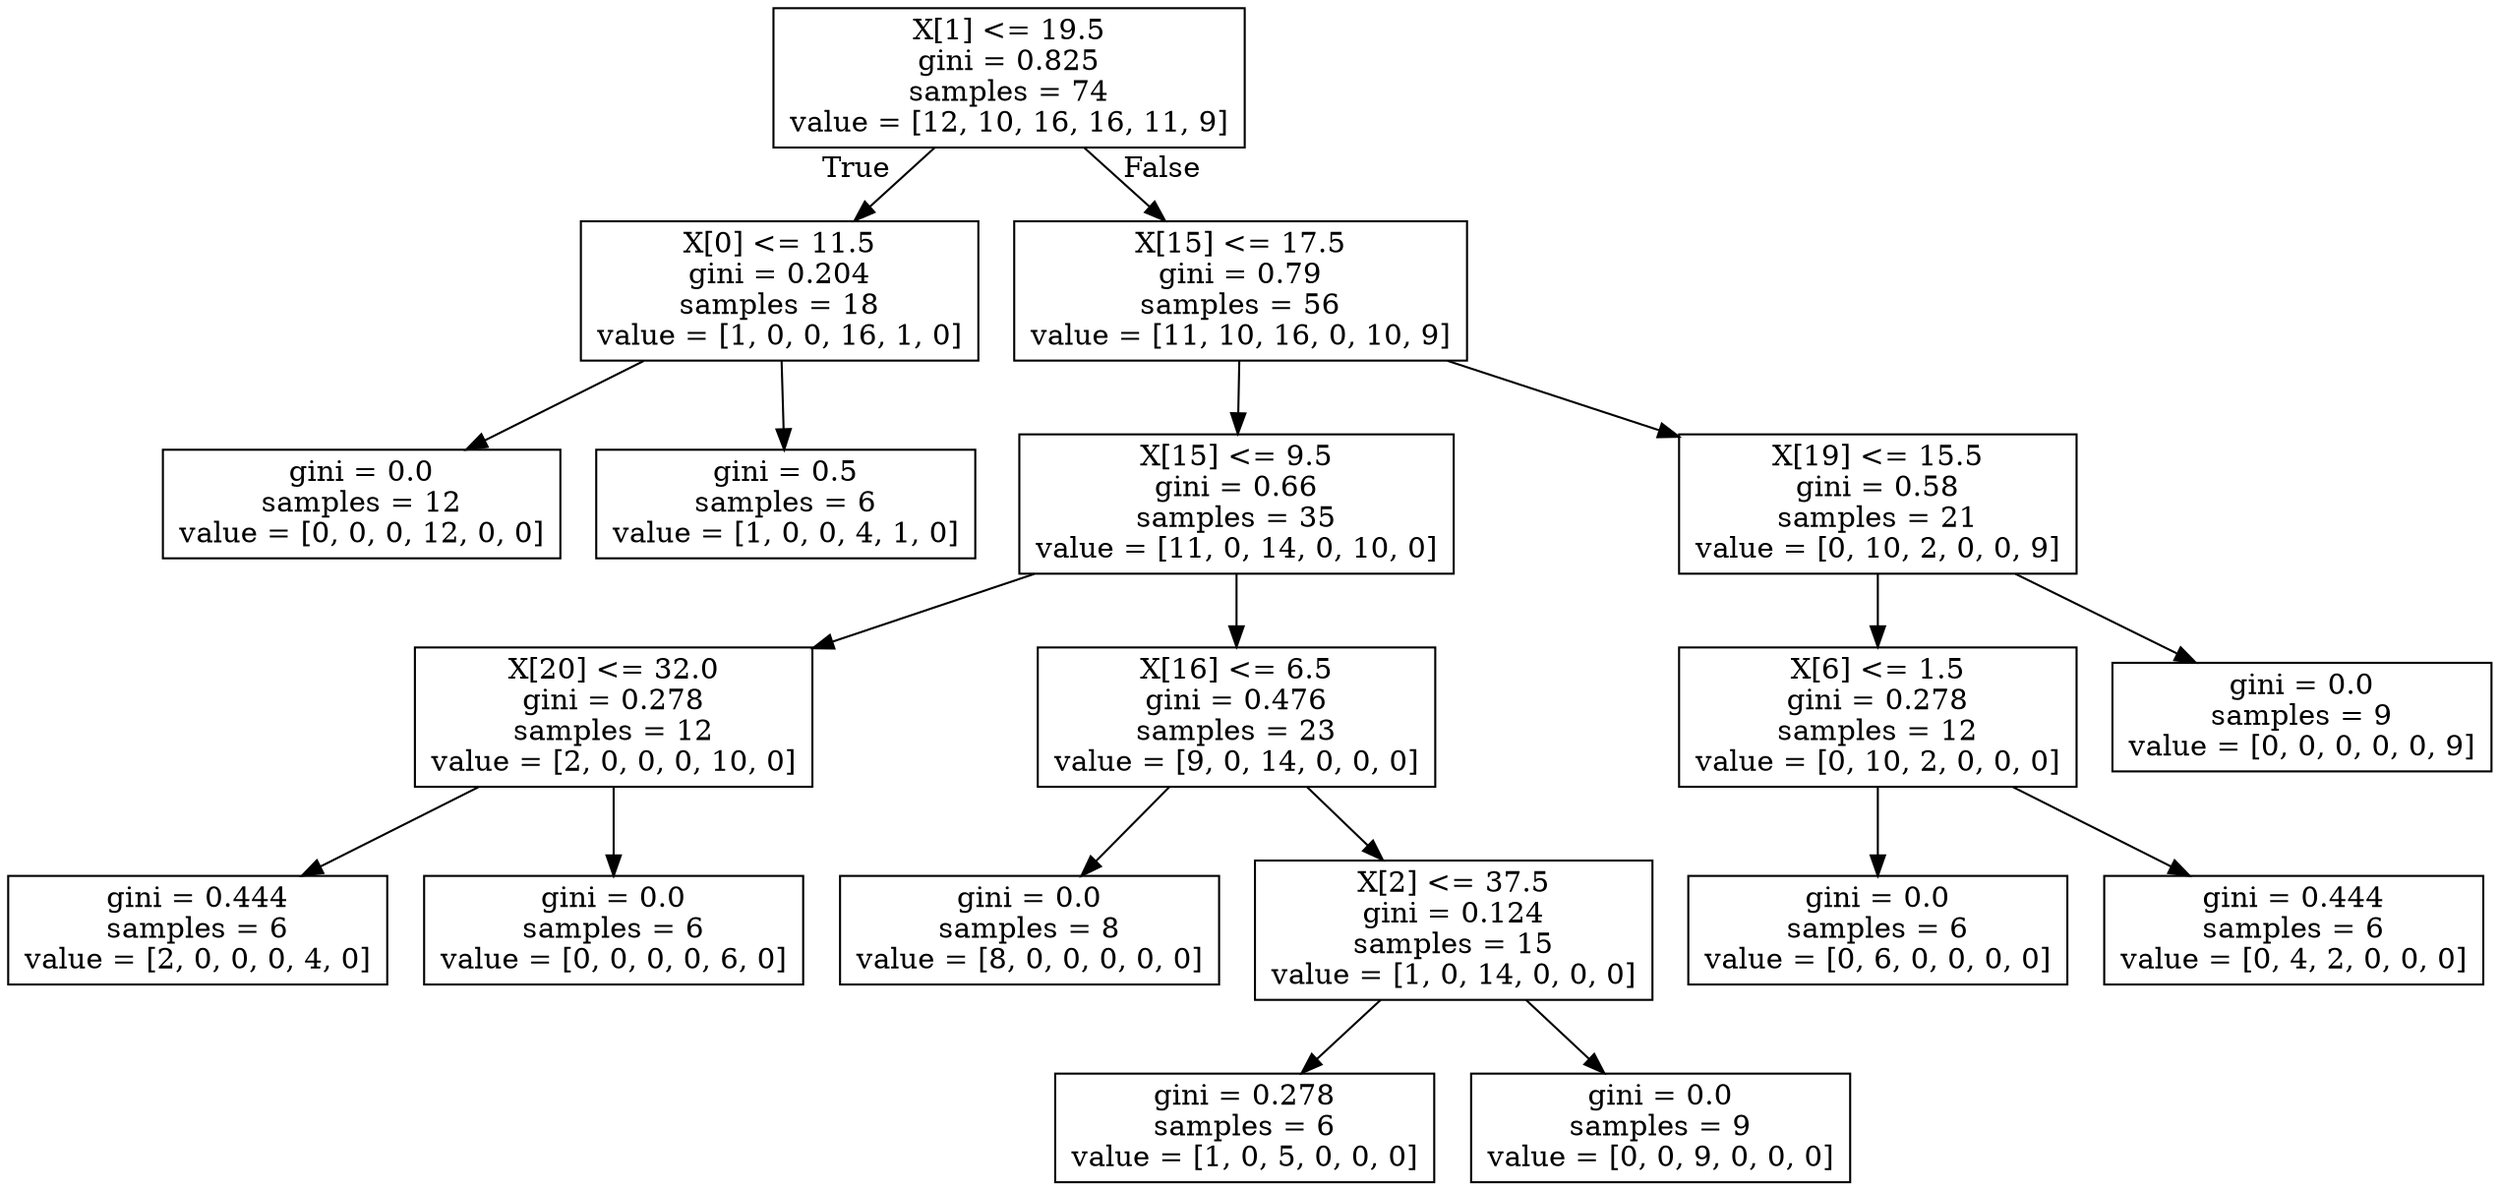 digraph Tree {
node [shape=box] ;
0 [label="X[1] <= 19.5\ngini = 0.825\nsamples = 74\nvalue = [12, 10, 16, 16, 11, 9]"] ;
1 [label="X[0] <= 11.5\ngini = 0.204\nsamples = 18\nvalue = [1, 0, 0, 16, 1, 0]"] ;
0 -> 1 [labeldistance=2.5, labelangle=45, headlabel="True"] ;
2 [label="gini = 0.0\nsamples = 12\nvalue = [0, 0, 0, 12, 0, 0]"] ;
1 -> 2 ;
3 [label="gini = 0.5\nsamples = 6\nvalue = [1, 0, 0, 4, 1, 0]"] ;
1 -> 3 ;
4 [label="X[15] <= 17.5\ngini = 0.79\nsamples = 56\nvalue = [11, 10, 16, 0, 10, 9]"] ;
0 -> 4 [labeldistance=2.5, labelangle=-45, headlabel="False"] ;
5 [label="X[15] <= 9.5\ngini = 0.66\nsamples = 35\nvalue = [11, 0, 14, 0, 10, 0]"] ;
4 -> 5 ;
6 [label="X[20] <= 32.0\ngini = 0.278\nsamples = 12\nvalue = [2, 0, 0, 0, 10, 0]"] ;
5 -> 6 ;
7 [label="gini = 0.444\nsamples = 6\nvalue = [2, 0, 0, 0, 4, 0]"] ;
6 -> 7 ;
8 [label="gini = 0.0\nsamples = 6\nvalue = [0, 0, 0, 0, 6, 0]"] ;
6 -> 8 ;
9 [label="X[16] <= 6.5\ngini = 0.476\nsamples = 23\nvalue = [9, 0, 14, 0, 0, 0]"] ;
5 -> 9 ;
10 [label="gini = 0.0\nsamples = 8\nvalue = [8, 0, 0, 0, 0, 0]"] ;
9 -> 10 ;
11 [label="X[2] <= 37.5\ngini = 0.124\nsamples = 15\nvalue = [1, 0, 14, 0, 0, 0]"] ;
9 -> 11 ;
12 [label="gini = 0.278\nsamples = 6\nvalue = [1, 0, 5, 0, 0, 0]"] ;
11 -> 12 ;
13 [label="gini = 0.0\nsamples = 9\nvalue = [0, 0, 9, 0, 0, 0]"] ;
11 -> 13 ;
14 [label="X[19] <= 15.5\ngini = 0.58\nsamples = 21\nvalue = [0, 10, 2, 0, 0, 9]"] ;
4 -> 14 ;
15 [label="X[6] <= 1.5\ngini = 0.278\nsamples = 12\nvalue = [0, 10, 2, 0, 0, 0]"] ;
14 -> 15 ;
16 [label="gini = 0.0\nsamples = 6\nvalue = [0, 6, 0, 0, 0, 0]"] ;
15 -> 16 ;
17 [label="gini = 0.444\nsamples = 6\nvalue = [0, 4, 2, 0, 0, 0]"] ;
15 -> 17 ;
18 [label="gini = 0.0\nsamples = 9\nvalue = [0, 0, 0, 0, 0, 9]"] ;
14 -> 18 ;
}